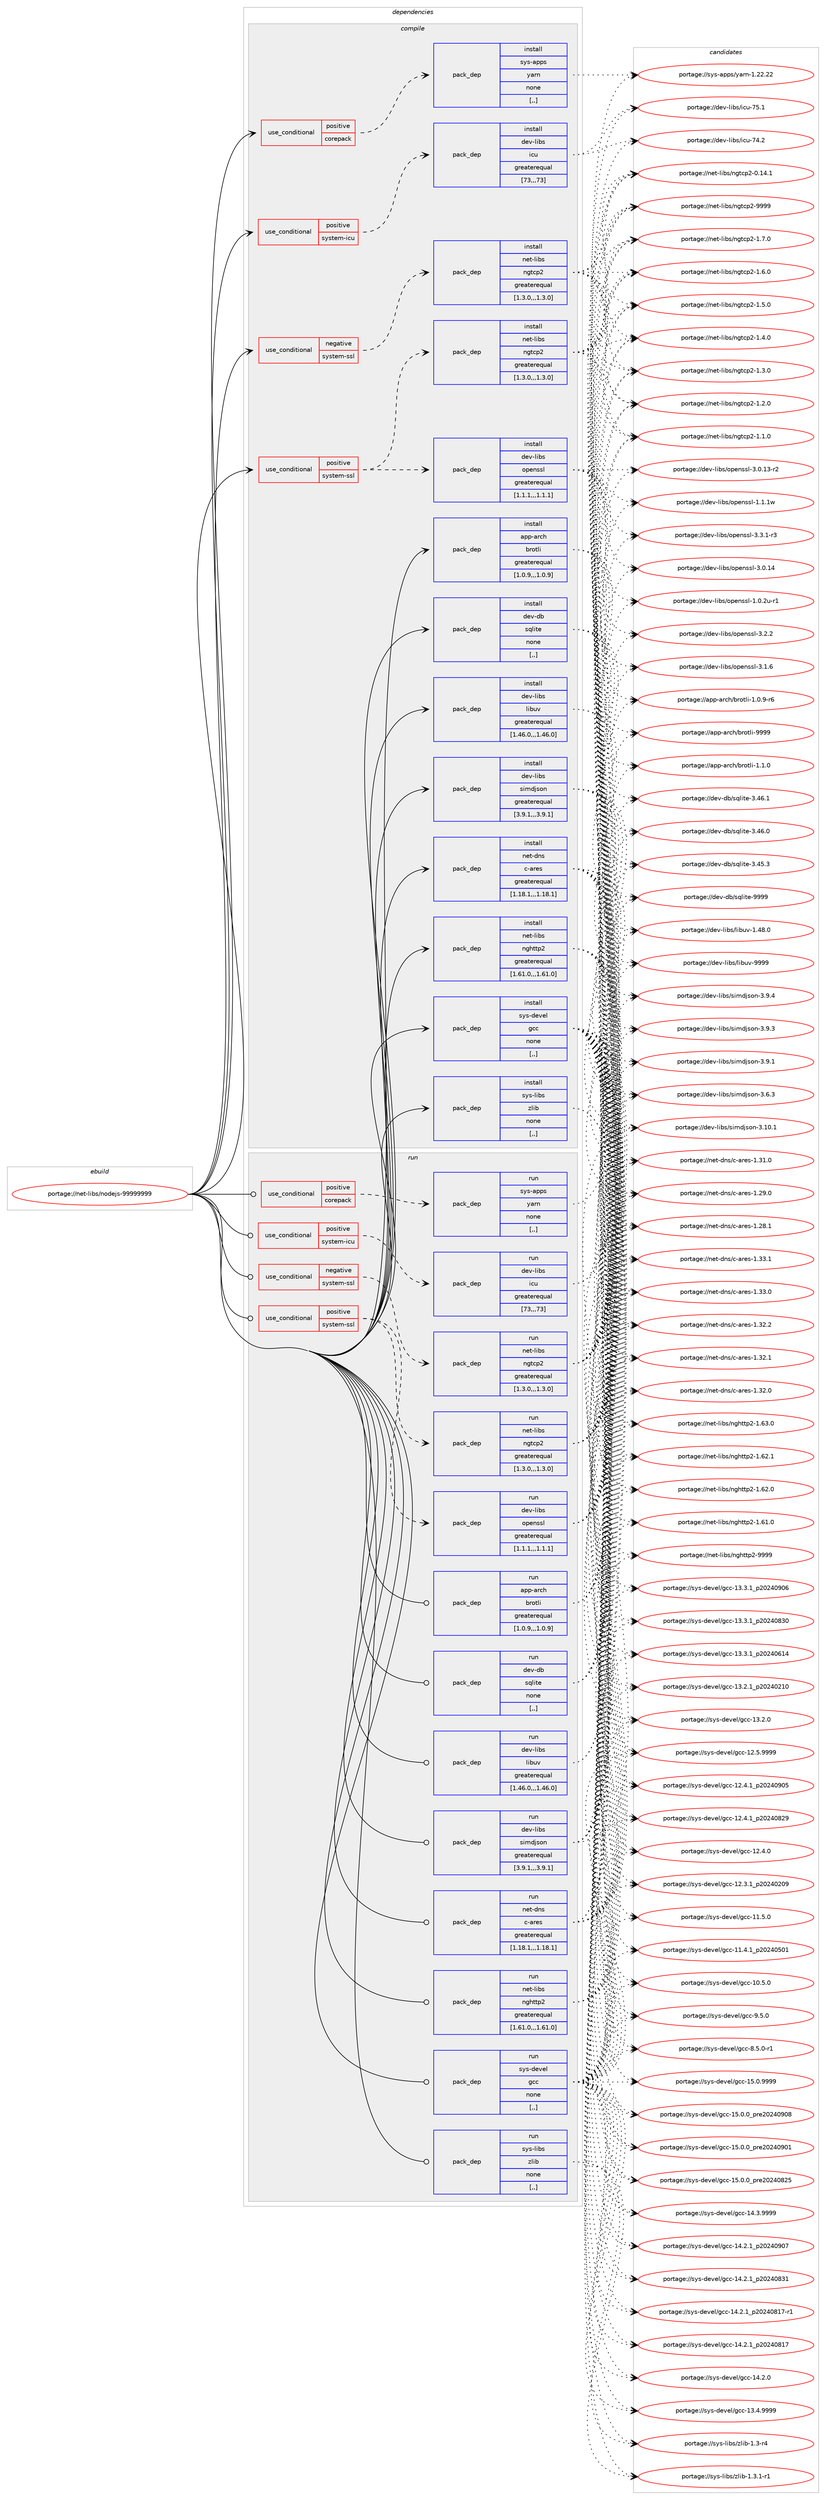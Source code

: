 digraph prolog {

# *************
# Graph options
# *************

newrank=true;
concentrate=true;
compound=true;
graph [rankdir=LR,fontname=Helvetica,fontsize=10,ranksep=1.5];#, ranksep=2.5, nodesep=0.2];
edge  [arrowhead=vee];
node  [fontname=Helvetica,fontsize=10];

# **********
# The ebuild
# **********

subgraph cluster_leftcol {
color=gray;
label=<<i>ebuild</i>>;
id [label="portage://net-libs/nodejs-99999999", color=red, width=4, href="../net-libs/nodejs-99999999.svg"];
}

# ****************
# The dependencies
# ****************

subgraph cluster_midcol {
color=gray;
label=<<i>dependencies</i>>;
subgraph cluster_compile {
fillcolor="#eeeeee";
style=filled;
label=<<i>compile</i>>;
subgraph cond228795 {
dependency873377 [label=<<TABLE BORDER="0" CELLBORDER="1" CELLSPACING="0" CELLPADDING="4"><TR><TD ROWSPAN="3" CELLPADDING="10">use_conditional</TD></TR><TR><TD>negative</TD></TR><TR><TD>system-ssl</TD></TR></TABLE>>, shape=none, color=red];
subgraph pack638152 {
dependency873378 [label=<<TABLE BORDER="0" CELLBORDER="1" CELLSPACING="0" CELLPADDING="4" WIDTH="220"><TR><TD ROWSPAN="6" CELLPADDING="30">pack_dep</TD></TR><TR><TD WIDTH="110">install</TD></TR><TR><TD>net-libs</TD></TR><TR><TD>ngtcp2</TD></TR><TR><TD>greaterequal</TD></TR><TR><TD>[1.3.0,,,1.3.0]</TD></TR></TABLE>>, shape=none, color=blue];
}
dependency873377:e -> dependency873378:w [weight=20,style="dashed",arrowhead="vee"];
}
id:e -> dependency873377:w [weight=20,style="solid",arrowhead="vee"];
subgraph cond228796 {
dependency873379 [label=<<TABLE BORDER="0" CELLBORDER="1" CELLSPACING="0" CELLPADDING="4"><TR><TD ROWSPAN="3" CELLPADDING="10">use_conditional</TD></TR><TR><TD>positive</TD></TR><TR><TD>corepack</TD></TR></TABLE>>, shape=none, color=red];
subgraph pack638153 {
dependency873380 [label=<<TABLE BORDER="0" CELLBORDER="1" CELLSPACING="0" CELLPADDING="4" WIDTH="220"><TR><TD ROWSPAN="6" CELLPADDING="30">pack_dep</TD></TR><TR><TD WIDTH="110">install</TD></TR><TR><TD>sys-apps</TD></TR><TR><TD>yarn</TD></TR><TR><TD>none</TD></TR><TR><TD>[,,]</TD></TR></TABLE>>, shape=none, color=blue];
}
dependency873379:e -> dependency873380:w [weight=20,style="dashed",arrowhead="vee"];
}
id:e -> dependency873379:w [weight=20,style="solid",arrowhead="vee"];
subgraph cond228797 {
dependency873381 [label=<<TABLE BORDER="0" CELLBORDER="1" CELLSPACING="0" CELLPADDING="4"><TR><TD ROWSPAN="3" CELLPADDING="10">use_conditional</TD></TR><TR><TD>positive</TD></TR><TR><TD>system-icu</TD></TR></TABLE>>, shape=none, color=red];
subgraph pack638154 {
dependency873382 [label=<<TABLE BORDER="0" CELLBORDER="1" CELLSPACING="0" CELLPADDING="4" WIDTH="220"><TR><TD ROWSPAN="6" CELLPADDING="30">pack_dep</TD></TR><TR><TD WIDTH="110">install</TD></TR><TR><TD>dev-libs</TD></TR><TR><TD>icu</TD></TR><TR><TD>greaterequal</TD></TR><TR><TD>[73,,,73]</TD></TR></TABLE>>, shape=none, color=blue];
}
dependency873381:e -> dependency873382:w [weight=20,style="dashed",arrowhead="vee"];
}
id:e -> dependency873381:w [weight=20,style="solid",arrowhead="vee"];
subgraph cond228798 {
dependency873383 [label=<<TABLE BORDER="0" CELLBORDER="1" CELLSPACING="0" CELLPADDING="4"><TR><TD ROWSPAN="3" CELLPADDING="10">use_conditional</TD></TR><TR><TD>positive</TD></TR><TR><TD>system-ssl</TD></TR></TABLE>>, shape=none, color=red];
subgraph pack638155 {
dependency873384 [label=<<TABLE BORDER="0" CELLBORDER="1" CELLSPACING="0" CELLPADDING="4" WIDTH="220"><TR><TD ROWSPAN="6" CELLPADDING="30">pack_dep</TD></TR><TR><TD WIDTH="110">install</TD></TR><TR><TD>net-libs</TD></TR><TR><TD>ngtcp2</TD></TR><TR><TD>greaterequal</TD></TR><TR><TD>[1.3.0,,,1.3.0]</TD></TR></TABLE>>, shape=none, color=blue];
}
dependency873383:e -> dependency873384:w [weight=20,style="dashed",arrowhead="vee"];
subgraph pack638156 {
dependency873385 [label=<<TABLE BORDER="0" CELLBORDER="1" CELLSPACING="0" CELLPADDING="4" WIDTH="220"><TR><TD ROWSPAN="6" CELLPADDING="30">pack_dep</TD></TR><TR><TD WIDTH="110">install</TD></TR><TR><TD>dev-libs</TD></TR><TR><TD>openssl</TD></TR><TR><TD>greaterequal</TD></TR><TR><TD>[1.1.1,,,1.1.1]</TD></TR></TABLE>>, shape=none, color=blue];
}
dependency873383:e -> dependency873385:w [weight=20,style="dashed",arrowhead="vee"];
}
id:e -> dependency873383:w [weight=20,style="solid",arrowhead="vee"];
subgraph pack638157 {
dependency873386 [label=<<TABLE BORDER="0" CELLBORDER="1" CELLSPACING="0" CELLPADDING="4" WIDTH="220"><TR><TD ROWSPAN="6" CELLPADDING="30">pack_dep</TD></TR><TR><TD WIDTH="110">install</TD></TR><TR><TD>app-arch</TD></TR><TR><TD>brotli</TD></TR><TR><TD>greaterequal</TD></TR><TR><TD>[1.0.9,,,1.0.9]</TD></TR></TABLE>>, shape=none, color=blue];
}
id:e -> dependency873386:w [weight=20,style="solid",arrowhead="vee"];
subgraph pack638158 {
dependency873387 [label=<<TABLE BORDER="0" CELLBORDER="1" CELLSPACING="0" CELLPADDING="4" WIDTH="220"><TR><TD ROWSPAN="6" CELLPADDING="30">pack_dep</TD></TR><TR><TD WIDTH="110">install</TD></TR><TR><TD>dev-db</TD></TR><TR><TD>sqlite</TD></TR><TR><TD>none</TD></TR><TR><TD>[,,]</TD></TR></TABLE>>, shape=none, color=blue];
}
id:e -> dependency873387:w [weight=20,style="solid",arrowhead="vee"];
subgraph pack638159 {
dependency873388 [label=<<TABLE BORDER="0" CELLBORDER="1" CELLSPACING="0" CELLPADDING="4" WIDTH="220"><TR><TD ROWSPAN="6" CELLPADDING="30">pack_dep</TD></TR><TR><TD WIDTH="110">install</TD></TR><TR><TD>dev-libs</TD></TR><TR><TD>libuv</TD></TR><TR><TD>greaterequal</TD></TR><TR><TD>[1.46.0,,,1.46.0]</TD></TR></TABLE>>, shape=none, color=blue];
}
id:e -> dependency873388:w [weight=20,style="solid",arrowhead="vee"];
subgraph pack638160 {
dependency873389 [label=<<TABLE BORDER="0" CELLBORDER="1" CELLSPACING="0" CELLPADDING="4" WIDTH="220"><TR><TD ROWSPAN="6" CELLPADDING="30">pack_dep</TD></TR><TR><TD WIDTH="110">install</TD></TR><TR><TD>dev-libs</TD></TR><TR><TD>simdjson</TD></TR><TR><TD>greaterequal</TD></TR><TR><TD>[3.9.1,,,3.9.1]</TD></TR></TABLE>>, shape=none, color=blue];
}
id:e -> dependency873389:w [weight=20,style="solid",arrowhead="vee"];
subgraph pack638161 {
dependency873390 [label=<<TABLE BORDER="0" CELLBORDER="1" CELLSPACING="0" CELLPADDING="4" WIDTH="220"><TR><TD ROWSPAN="6" CELLPADDING="30">pack_dep</TD></TR><TR><TD WIDTH="110">install</TD></TR><TR><TD>net-dns</TD></TR><TR><TD>c-ares</TD></TR><TR><TD>greaterequal</TD></TR><TR><TD>[1.18.1,,,1.18.1]</TD></TR></TABLE>>, shape=none, color=blue];
}
id:e -> dependency873390:w [weight=20,style="solid",arrowhead="vee"];
subgraph pack638162 {
dependency873391 [label=<<TABLE BORDER="0" CELLBORDER="1" CELLSPACING="0" CELLPADDING="4" WIDTH="220"><TR><TD ROWSPAN="6" CELLPADDING="30">pack_dep</TD></TR><TR><TD WIDTH="110">install</TD></TR><TR><TD>net-libs</TD></TR><TR><TD>nghttp2</TD></TR><TR><TD>greaterequal</TD></TR><TR><TD>[1.61.0,,,1.61.0]</TD></TR></TABLE>>, shape=none, color=blue];
}
id:e -> dependency873391:w [weight=20,style="solid",arrowhead="vee"];
subgraph pack638163 {
dependency873392 [label=<<TABLE BORDER="0" CELLBORDER="1" CELLSPACING="0" CELLPADDING="4" WIDTH="220"><TR><TD ROWSPAN="6" CELLPADDING="30">pack_dep</TD></TR><TR><TD WIDTH="110">install</TD></TR><TR><TD>sys-devel</TD></TR><TR><TD>gcc</TD></TR><TR><TD>none</TD></TR><TR><TD>[,,]</TD></TR></TABLE>>, shape=none, color=blue];
}
id:e -> dependency873392:w [weight=20,style="solid",arrowhead="vee"];
subgraph pack638164 {
dependency873393 [label=<<TABLE BORDER="0" CELLBORDER="1" CELLSPACING="0" CELLPADDING="4" WIDTH="220"><TR><TD ROWSPAN="6" CELLPADDING="30">pack_dep</TD></TR><TR><TD WIDTH="110">install</TD></TR><TR><TD>sys-libs</TD></TR><TR><TD>zlib</TD></TR><TR><TD>none</TD></TR><TR><TD>[,,]</TD></TR></TABLE>>, shape=none, color=blue];
}
id:e -> dependency873393:w [weight=20,style="solid",arrowhead="vee"];
}
subgraph cluster_compileandrun {
fillcolor="#eeeeee";
style=filled;
label=<<i>compile and run</i>>;
}
subgraph cluster_run {
fillcolor="#eeeeee";
style=filled;
label=<<i>run</i>>;
subgraph cond228799 {
dependency873394 [label=<<TABLE BORDER="0" CELLBORDER="1" CELLSPACING="0" CELLPADDING="4"><TR><TD ROWSPAN="3" CELLPADDING="10">use_conditional</TD></TR><TR><TD>negative</TD></TR><TR><TD>system-ssl</TD></TR></TABLE>>, shape=none, color=red];
subgraph pack638165 {
dependency873395 [label=<<TABLE BORDER="0" CELLBORDER="1" CELLSPACING="0" CELLPADDING="4" WIDTH="220"><TR><TD ROWSPAN="6" CELLPADDING="30">pack_dep</TD></TR><TR><TD WIDTH="110">run</TD></TR><TR><TD>net-libs</TD></TR><TR><TD>ngtcp2</TD></TR><TR><TD>greaterequal</TD></TR><TR><TD>[1.3.0,,,1.3.0]</TD></TR></TABLE>>, shape=none, color=blue];
}
dependency873394:e -> dependency873395:w [weight=20,style="dashed",arrowhead="vee"];
}
id:e -> dependency873394:w [weight=20,style="solid",arrowhead="odot"];
subgraph cond228800 {
dependency873396 [label=<<TABLE BORDER="0" CELLBORDER="1" CELLSPACING="0" CELLPADDING="4"><TR><TD ROWSPAN="3" CELLPADDING="10">use_conditional</TD></TR><TR><TD>positive</TD></TR><TR><TD>corepack</TD></TR></TABLE>>, shape=none, color=red];
subgraph pack638166 {
dependency873397 [label=<<TABLE BORDER="0" CELLBORDER="1" CELLSPACING="0" CELLPADDING="4" WIDTH="220"><TR><TD ROWSPAN="6" CELLPADDING="30">pack_dep</TD></TR><TR><TD WIDTH="110">run</TD></TR><TR><TD>sys-apps</TD></TR><TR><TD>yarn</TD></TR><TR><TD>none</TD></TR><TR><TD>[,,]</TD></TR></TABLE>>, shape=none, color=blue];
}
dependency873396:e -> dependency873397:w [weight=20,style="dashed",arrowhead="vee"];
}
id:e -> dependency873396:w [weight=20,style="solid",arrowhead="odot"];
subgraph cond228801 {
dependency873398 [label=<<TABLE BORDER="0" CELLBORDER="1" CELLSPACING="0" CELLPADDING="4"><TR><TD ROWSPAN="3" CELLPADDING="10">use_conditional</TD></TR><TR><TD>positive</TD></TR><TR><TD>system-icu</TD></TR></TABLE>>, shape=none, color=red];
subgraph pack638167 {
dependency873399 [label=<<TABLE BORDER="0" CELLBORDER="1" CELLSPACING="0" CELLPADDING="4" WIDTH="220"><TR><TD ROWSPAN="6" CELLPADDING="30">pack_dep</TD></TR><TR><TD WIDTH="110">run</TD></TR><TR><TD>dev-libs</TD></TR><TR><TD>icu</TD></TR><TR><TD>greaterequal</TD></TR><TR><TD>[73,,,73]</TD></TR></TABLE>>, shape=none, color=blue];
}
dependency873398:e -> dependency873399:w [weight=20,style="dashed",arrowhead="vee"];
}
id:e -> dependency873398:w [weight=20,style="solid",arrowhead="odot"];
subgraph cond228802 {
dependency873400 [label=<<TABLE BORDER="0" CELLBORDER="1" CELLSPACING="0" CELLPADDING="4"><TR><TD ROWSPAN="3" CELLPADDING="10">use_conditional</TD></TR><TR><TD>positive</TD></TR><TR><TD>system-ssl</TD></TR></TABLE>>, shape=none, color=red];
subgraph pack638168 {
dependency873401 [label=<<TABLE BORDER="0" CELLBORDER="1" CELLSPACING="0" CELLPADDING="4" WIDTH="220"><TR><TD ROWSPAN="6" CELLPADDING="30">pack_dep</TD></TR><TR><TD WIDTH="110">run</TD></TR><TR><TD>net-libs</TD></TR><TR><TD>ngtcp2</TD></TR><TR><TD>greaterequal</TD></TR><TR><TD>[1.3.0,,,1.3.0]</TD></TR></TABLE>>, shape=none, color=blue];
}
dependency873400:e -> dependency873401:w [weight=20,style="dashed",arrowhead="vee"];
subgraph pack638169 {
dependency873402 [label=<<TABLE BORDER="0" CELLBORDER="1" CELLSPACING="0" CELLPADDING="4" WIDTH="220"><TR><TD ROWSPAN="6" CELLPADDING="30">pack_dep</TD></TR><TR><TD WIDTH="110">run</TD></TR><TR><TD>dev-libs</TD></TR><TR><TD>openssl</TD></TR><TR><TD>greaterequal</TD></TR><TR><TD>[1.1.1,,,1.1.1]</TD></TR></TABLE>>, shape=none, color=blue];
}
dependency873400:e -> dependency873402:w [weight=20,style="dashed",arrowhead="vee"];
}
id:e -> dependency873400:w [weight=20,style="solid",arrowhead="odot"];
subgraph pack638170 {
dependency873403 [label=<<TABLE BORDER="0" CELLBORDER="1" CELLSPACING="0" CELLPADDING="4" WIDTH="220"><TR><TD ROWSPAN="6" CELLPADDING="30">pack_dep</TD></TR><TR><TD WIDTH="110">run</TD></TR><TR><TD>app-arch</TD></TR><TR><TD>brotli</TD></TR><TR><TD>greaterequal</TD></TR><TR><TD>[1.0.9,,,1.0.9]</TD></TR></TABLE>>, shape=none, color=blue];
}
id:e -> dependency873403:w [weight=20,style="solid",arrowhead="odot"];
subgraph pack638171 {
dependency873404 [label=<<TABLE BORDER="0" CELLBORDER="1" CELLSPACING="0" CELLPADDING="4" WIDTH="220"><TR><TD ROWSPAN="6" CELLPADDING="30">pack_dep</TD></TR><TR><TD WIDTH="110">run</TD></TR><TR><TD>dev-db</TD></TR><TR><TD>sqlite</TD></TR><TR><TD>none</TD></TR><TR><TD>[,,]</TD></TR></TABLE>>, shape=none, color=blue];
}
id:e -> dependency873404:w [weight=20,style="solid",arrowhead="odot"];
subgraph pack638172 {
dependency873405 [label=<<TABLE BORDER="0" CELLBORDER="1" CELLSPACING="0" CELLPADDING="4" WIDTH="220"><TR><TD ROWSPAN="6" CELLPADDING="30">pack_dep</TD></TR><TR><TD WIDTH="110">run</TD></TR><TR><TD>dev-libs</TD></TR><TR><TD>libuv</TD></TR><TR><TD>greaterequal</TD></TR><TR><TD>[1.46.0,,,1.46.0]</TD></TR></TABLE>>, shape=none, color=blue];
}
id:e -> dependency873405:w [weight=20,style="solid",arrowhead="odot"];
subgraph pack638173 {
dependency873406 [label=<<TABLE BORDER="0" CELLBORDER="1" CELLSPACING="0" CELLPADDING="4" WIDTH="220"><TR><TD ROWSPAN="6" CELLPADDING="30">pack_dep</TD></TR><TR><TD WIDTH="110">run</TD></TR><TR><TD>dev-libs</TD></TR><TR><TD>simdjson</TD></TR><TR><TD>greaterequal</TD></TR><TR><TD>[3.9.1,,,3.9.1]</TD></TR></TABLE>>, shape=none, color=blue];
}
id:e -> dependency873406:w [weight=20,style="solid",arrowhead="odot"];
subgraph pack638174 {
dependency873407 [label=<<TABLE BORDER="0" CELLBORDER="1" CELLSPACING="0" CELLPADDING="4" WIDTH="220"><TR><TD ROWSPAN="6" CELLPADDING="30">pack_dep</TD></TR><TR><TD WIDTH="110">run</TD></TR><TR><TD>net-dns</TD></TR><TR><TD>c-ares</TD></TR><TR><TD>greaterequal</TD></TR><TR><TD>[1.18.1,,,1.18.1]</TD></TR></TABLE>>, shape=none, color=blue];
}
id:e -> dependency873407:w [weight=20,style="solid",arrowhead="odot"];
subgraph pack638175 {
dependency873408 [label=<<TABLE BORDER="0" CELLBORDER="1" CELLSPACING="0" CELLPADDING="4" WIDTH="220"><TR><TD ROWSPAN="6" CELLPADDING="30">pack_dep</TD></TR><TR><TD WIDTH="110">run</TD></TR><TR><TD>net-libs</TD></TR><TR><TD>nghttp2</TD></TR><TR><TD>greaterequal</TD></TR><TR><TD>[1.61.0,,,1.61.0]</TD></TR></TABLE>>, shape=none, color=blue];
}
id:e -> dependency873408:w [weight=20,style="solid",arrowhead="odot"];
subgraph pack638176 {
dependency873409 [label=<<TABLE BORDER="0" CELLBORDER="1" CELLSPACING="0" CELLPADDING="4" WIDTH="220"><TR><TD ROWSPAN="6" CELLPADDING="30">pack_dep</TD></TR><TR><TD WIDTH="110">run</TD></TR><TR><TD>sys-devel</TD></TR><TR><TD>gcc</TD></TR><TR><TD>none</TD></TR><TR><TD>[,,]</TD></TR></TABLE>>, shape=none, color=blue];
}
id:e -> dependency873409:w [weight=20,style="solid",arrowhead="odot"];
subgraph pack638177 {
dependency873410 [label=<<TABLE BORDER="0" CELLBORDER="1" CELLSPACING="0" CELLPADDING="4" WIDTH="220"><TR><TD ROWSPAN="6" CELLPADDING="30">pack_dep</TD></TR><TR><TD WIDTH="110">run</TD></TR><TR><TD>sys-libs</TD></TR><TR><TD>zlib</TD></TR><TR><TD>none</TD></TR><TR><TD>[,,]</TD></TR></TABLE>>, shape=none, color=blue];
}
id:e -> dependency873410:w [weight=20,style="solid",arrowhead="odot"];
}
}

# **************
# The candidates
# **************

subgraph cluster_choices {
rank=same;
color=gray;
label=<<i>candidates</i>>;

subgraph choice638152 {
color=black;
nodesep=1;
choice11010111645108105981154711010311699112504557575757 [label="portage://net-libs/ngtcp2-9999", color=red, width=4,href="../net-libs/ngtcp2-9999.svg"];
choice1101011164510810598115471101031169911250454946554648 [label="portage://net-libs/ngtcp2-1.7.0", color=red, width=4,href="../net-libs/ngtcp2-1.7.0.svg"];
choice1101011164510810598115471101031169911250454946544648 [label="portage://net-libs/ngtcp2-1.6.0", color=red, width=4,href="../net-libs/ngtcp2-1.6.0.svg"];
choice1101011164510810598115471101031169911250454946534648 [label="portage://net-libs/ngtcp2-1.5.0", color=red, width=4,href="../net-libs/ngtcp2-1.5.0.svg"];
choice1101011164510810598115471101031169911250454946524648 [label="portage://net-libs/ngtcp2-1.4.0", color=red, width=4,href="../net-libs/ngtcp2-1.4.0.svg"];
choice1101011164510810598115471101031169911250454946514648 [label="portage://net-libs/ngtcp2-1.3.0", color=red, width=4,href="../net-libs/ngtcp2-1.3.0.svg"];
choice1101011164510810598115471101031169911250454946504648 [label="portage://net-libs/ngtcp2-1.2.0", color=red, width=4,href="../net-libs/ngtcp2-1.2.0.svg"];
choice1101011164510810598115471101031169911250454946494648 [label="portage://net-libs/ngtcp2-1.1.0", color=red, width=4,href="../net-libs/ngtcp2-1.1.0.svg"];
choice110101116451081059811547110103116991125045484649524649 [label="portage://net-libs/ngtcp2-0.14.1", color=red, width=4,href="../net-libs/ngtcp2-0.14.1.svg"];
dependency873378:e -> choice11010111645108105981154711010311699112504557575757:w [style=dotted,weight="100"];
dependency873378:e -> choice1101011164510810598115471101031169911250454946554648:w [style=dotted,weight="100"];
dependency873378:e -> choice1101011164510810598115471101031169911250454946544648:w [style=dotted,weight="100"];
dependency873378:e -> choice1101011164510810598115471101031169911250454946534648:w [style=dotted,weight="100"];
dependency873378:e -> choice1101011164510810598115471101031169911250454946524648:w [style=dotted,weight="100"];
dependency873378:e -> choice1101011164510810598115471101031169911250454946514648:w [style=dotted,weight="100"];
dependency873378:e -> choice1101011164510810598115471101031169911250454946504648:w [style=dotted,weight="100"];
dependency873378:e -> choice1101011164510810598115471101031169911250454946494648:w [style=dotted,weight="100"];
dependency873378:e -> choice110101116451081059811547110103116991125045484649524649:w [style=dotted,weight="100"];
}
subgraph choice638153 {
color=black;
nodesep=1;
choice115121115459711211211547121971141104549465050465050 [label="portage://sys-apps/yarn-1.22.22", color=red, width=4,href="../sys-apps/yarn-1.22.22.svg"];
dependency873380:e -> choice115121115459711211211547121971141104549465050465050:w [style=dotted,weight="100"];
}
subgraph choice638154 {
color=black;
nodesep=1;
choice100101118451081059811547105991174555534649 [label="portage://dev-libs/icu-75.1", color=red, width=4,href="../dev-libs/icu-75.1.svg"];
choice100101118451081059811547105991174555524650 [label="portage://dev-libs/icu-74.2", color=red, width=4,href="../dev-libs/icu-74.2.svg"];
dependency873382:e -> choice100101118451081059811547105991174555534649:w [style=dotted,weight="100"];
dependency873382:e -> choice100101118451081059811547105991174555524650:w [style=dotted,weight="100"];
}
subgraph choice638155 {
color=black;
nodesep=1;
choice11010111645108105981154711010311699112504557575757 [label="portage://net-libs/ngtcp2-9999", color=red, width=4,href="../net-libs/ngtcp2-9999.svg"];
choice1101011164510810598115471101031169911250454946554648 [label="portage://net-libs/ngtcp2-1.7.0", color=red, width=4,href="../net-libs/ngtcp2-1.7.0.svg"];
choice1101011164510810598115471101031169911250454946544648 [label="portage://net-libs/ngtcp2-1.6.0", color=red, width=4,href="../net-libs/ngtcp2-1.6.0.svg"];
choice1101011164510810598115471101031169911250454946534648 [label="portage://net-libs/ngtcp2-1.5.0", color=red, width=4,href="../net-libs/ngtcp2-1.5.0.svg"];
choice1101011164510810598115471101031169911250454946524648 [label="portage://net-libs/ngtcp2-1.4.0", color=red, width=4,href="../net-libs/ngtcp2-1.4.0.svg"];
choice1101011164510810598115471101031169911250454946514648 [label="portage://net-libs/ngtcp2-1.3.0", color=red, width=4,href="../net-libs/ngtcp2-1.3.0.svg"];
choice1101011164510810598115471101031169911250454946504648 [label="portage://net-libs/ngtcp2-1.2.0", color=red, width=4,href="../net-libs/ngtcp2-1.2.0.svg"];
choice1101011164510810598115471101031169911250454946494648 [label="portage://net-libs/ngtcp2-1.1.0", color=red, width=4,href="../net-libs/ngtcp2-1.1.0.svg"];
choice110101116451081059811547110103116991125045484649524649 [label="portage://net-libs/ngtcp2-0.14.1", color=red, width=4,href="../net-libs/ngtcp2-0.14.1.svg"];
dependency873384:e -> choice11010111645108105981154711010311699112504557575757:w [style=dotted,weight="100"];
dependency873384:e -> choice1101011164510810598115471101031169911250454946554648:w [style=dotted,weight="100"];
dependency873384:e -> choice1101011164510810598115471101031169911250454946544648:w [style=dotted,weight="100"];
dependency873384:e -> choice1101011164510810598115471101031169911250454946534648:w [style=dotted,weight="100"];
dependency873384:e -> choice1101011164510810598115471101031169911250454946524648:w [style=dotted,weight="100"];
dependency873384:e -> choice1101011164510810598115471101031169911250454946514648:w [style=dotted,weight="100"];
dependency873384:e -> choice1101011164510810598115471101031169911250454946504648:w [style=dotted,weight="100"];
dependency873384:e -> choice1101011164510810598115471101031169911250454946494648:w [style=dotted,weight="100"];
dependency873384:e -> choice110101116451081059811547110103116991125045484649524649:w [style=dotted,weight="100"];
}
subgraph choice638156 {
color=black;
nodesep=1;
choice1001011184510810598115471111121011101151151084551465146494511451 [label="portage://dev-libs/openssl-3.3.1-r3", color=red, width=4,href="../dev-libs/openssl-3.3.1-r3.svg"];
choice100101118451081059811547111112101110115115108455146504650 [label="portage://dev-libs/openssl-3.2.2", color=red, width=4,href="../dev-libs/openssl-3.2.2.svg"];
choice100101118451081059811547111112101110115115108455146494654 [label="portage://dev-libs/openssl-3.1.6", color=red, width=4,href="../dev-libs/openssl-3.1.6.svg"];
choice10010111845108105981154711111210111011511510845514648464952 [label="portage://dev-libs/openssl-3.0.14", color=red, width=4,href="../dev-libs/openssl-3.0.14.svg"];
choice100101118451081059811547111112101110115115108455146484649514511450 [label="portage://dev-libs/openssl-3.0.13-r2", color=red, width=4,href="../dev-libs/openssl-3.0.13-r2.svg"];
choice100101118451081059811547111112101110115115108454946494649119 [label="portage://dev-libs/openssl-1.1.1w", color=red, width=4,href="../dev-libs/openssl-1.1.1w.svg"];
choice1001011184510810598115471111121011101151151084549464846501174511449 [label="portage://dev-libs/openssl-1.0.2u-r1", color=red, width=4,href="../dev-libs/openssl-1.0.2u-r1.svg"];
dependency873385:e -> choice1001011184510810598115471111121011101151151084551465146494511451:w [style=dotted,weight="100"];
dependency873385:e -> choice100101118451081059811547111112101110115115108455146504650:w [style=dotted,weight="100"];
dependency873385:e -> choice100101118451081059811547111112101110115115108455146494654:w [style=dotted,weight="100"];
dependency873385:e -> choice10010111845108105981154711111210111011511510845514648464952:w [style=dotted,weight="100"];
dependency873385:e -> choice100101118451081059811547111112101110115115108455146484649514511450:w [style=dotted,weight="100"];
dependency873385:e -> choice100101118451081059811547111112101110115115108454946494649119:w [style=dotted,weight="100"];
dependency873385:e -> choice1001011184510810598115471111121011101151151084549464846501174511449:w [style=dotted,weight="100"];
}
subgraph choice638157 {
color=black;
nodesep=1;
choice9711211245971149910447981141111161081054557575757 [label="portage://app-arch/brotli-9999", color=red, width=4,href="../app-arch/brotli-9999.svg"];
choice971121124597114991044798114111116108105454946494648 [label="portage://app-arch/brotli-1.1.0", color=red, width=4,href="../app-arch/brotli-1.1.0.svg"];
choice9711211245971149910447981141111161081054549464846574511454 [label="portage://app-arch/brotli-1.0.9-r6", color=red, width=4,href="../app-arch/brotli-1.0.9-r6.svg"];
dependency873386:e -> choice9711211245971149910447981141111161081054557575757:w [style=dotted,weight="100"];
dependency873386:e -> choice971121124597114991044798114111116108105454946494648:w [style=dotted,weight="100"];
dependency873386:e -> choice9711211245971149910447981141111161081054549464846574511454:w [style=dotted,weight="100"];
}
subgraph choice638158 {
color=black;
nodesep=1;
choice1001011184510098471151131081051161014557575757 [label="portage://dev-db/sqlite-9999", color=red, width=4,href="../dev-db/sqlite-9999.svg"];
choice10010111845100984711511310810511610145514652544649 [label="portage://dev-db/sqlite-3.46.1", color=red, width=4,href="../dev-db/sqlite-3.46.1.svg"];
choice10010111845100984711511310810511610145514652544648 [label="portage://dev-db/sqlite-3.46.0", color=red, width=4,href="../dev-db/sqlite-3.46.0.svg"];
choice10010111845100984711511310810511610145514652534651 [label="portage://dev-db/sqlite-3.45.3", color=red, width=4,href="../dev-db/sqlite-3.45.3.svg"];
dependency873387:e -> choice1001011184510098471151131081051161014557575757:w [style=dotted,weight="100"];
dependency873387:e -> choice10010111845100984711511310810511610145514652544649:w [style=dotted,weight="100"];
dependency873387:e -> choice10010111845100984711511310810511610145514652544648:w [style=dotted,weight="100"];
dependency873387:e -> choice10010111845100984711511310810511610145514652534651:w [style=dotted,weight="100"];
}
subgraph choice638159 {
color=black;
nodesep=1;
choice100101118451081059811547108105981171184557575757 [label="portage://dev-libs/libuv-9999", color=red, width=4,href="../dev-libs/libuv-9999.svg"];
choice1001011184510810598115471081059811711845494652564648 [label="portage://dev-libs/libuv-1.48.0", color=red, width=4,href="../dev-libs/libuv-1.48.0.svg"];
dependency873388:e -> choice100101118451081059811547108105981171184557575757:w [style=dotted,weight="100"];
dependency873388:e -> choice1001011184510810598115471081059811711845494652564648:w [style=dotted,weight="100"];
}
subgraph choice638160 {
color=black;
nodesep=1;
choice10010111845108105981154711510510910010611511111045514649484649 [label="portage://dev-libs/simdjson-3.10.1", color=red, width=4,href="../dev-libs/simdjson-3.10.1.svg"];
choice100101118451081059811547115105109100106115111110455146574652 [label="portage://dev-libs/simdjson-3.9.4", color=red, width=4,href="../dev-libs/simdjson-3.9.4.svg"];
choice100101118451081059811547115105109100106115111110455146574651 [label="portage://dev-libs/simdjson-3.9.3", color=red, width=4,href="../dev-libs/simdjson-3.9.3.svg"];
choice100101118451081059811547115105109100106115111110455146574649 [label="portage://dev-libs/simdjson-3.9.1", color=red, width=4,href="../dev-libs/simdjson-3.9.1.svg"];
choice100101118451081059811547115105109100106115111110455146544651 [label="portage://dev-libs/simdjson-3.6.3", color=red, width=4,href="../dev-libs/simdjson-3.6.3.svg"];
dependency873389:e -> choice10010111845108105981154711510510910010611511111045514649484649:w [style=dotted,weight="100"];
dependency873389:e -> choice100101118451081059811547115105109100106115111110455146574652:w [style=dotted,weight="100"];
dependency873389:e -> choice100101118451081059811547115105109100106115111110455146574651:w [style=dotted,weight="100"];
dependency873389:e -> choice100101118451081059811547115105109100106115111110455146574649:w [style=dotted,weight="100"];
dependency873389:e -> choice100101118451081059811547115105109100106115111110455146544651:w [style=dotted,weight="100"];
}
subgraph choice638161 {
color=black;
nodesep=1;
choice110101116451001101154799459711410111545494651514649 [label="portage://net-dns/c-ares-1.33.1", color=red, width=4,href="../net-dns/c-ares-1.33.1.svg"];
choice110101116451001101154799459711410111545494651514648 [label="portage://net-dns/c-ares-1.33.0", color=red, width=4,href="../net-dns/c-ares-1.33.0.svg"];
choice110101116451001101154799459711410111545494651504650 [label="portage://net-dns/c-ares-1.32.2", color=red, width=4,href="../net-dns/c-ares-1.32.2.svg"];
choice110101116451001101154799459711410111545494651504649 [label="portage://net-dns/c-ares-1.32.1", color=red, width=4,href="../net-dns/c-ares-1.32.1.svg"];
choice110101116451001101154799459711410111545494651504648 [label="portage://net-dns/c-ares-1.32.0", color=red, width=4,href="../net-dns/c-ares-1.32.0.svg"];
choice110101116451001101154799459711410111545494651494648 [label="portage://net-dns/c-ares-1.31.0", color=red, width=4,href="../net-dns/c-ares-1.31.0.svg"];
choice110101116451001101154799459711410111545494650574648 [label="portage://net-dns/c-ares-1.29.0", color=red, width=4,href="../net-dns/c-ares-1.29.0.svg"];
choice110101116451001101154799459711410111545494650564649 [label="portage://net-dns/c-ares-1.28.1", color=red, width=4,href="../net-dns/c-ares-1.28.1.svg"];
dependency873390:e -> choice110101116451001101154799459711410111545494651514649:w [style=dotted,weight="100"];
dependency873390:e -> choice110101116451001101154799459711410111545494651514648:w [style=dotted,weight="100"];
dependency873390:e -> choice110101116451001101154799459711410111545494651504650:w [style=dotted,weight="100"];
dependency873390:e -> choice110101116451001101154799459711410111545494651504649:w [style=dotted,weight="100"];
dependency873390:e -> choice110101116451001101154799459711410111545494651504648:w [style=dotted,weight="100"];
dependency873390:e -> choice110101116451001101154799459711410111545494651494648:w [style=dotted,weight="100"];
dependency873390:e -> choice110101116451001101154799459711410111545494650574648:w [style=dotted,weight="100"];
dependency873390:e -> choice110101116451001101154799459711410111545494650564649:w [style=dotted,weight="100"];
}
subgraph choice638162 {
color=black;
nodesep=1;
choice110101116451081059811547110103104116116112504557575757 [label="portage://net-libs/nghttp2-9999", color=red, width=4,href="../net-libs/nghttp2-9999.svg"];
choice1101011164510810598115471101031041161161125045494654514648 [label="portage://net-libs/nghttp2-1.63.0", color=red, width=4,href="../net-libs/nghttp2-1.63.0.svg"];
choice1101011164510810598115471101031041161161125045494654504649 [label="portage://net-libs/nghttp2-1.62.1", color=red, width=4,href="../net-libs/nghttp2-1.62.1.svg"];
choice1101011164510810598115471101031041161161125045494654504648 [label="portage://net-libs/nghttp2-1.62.0", color=red, width=4,href="../net-libs/nghttp2-1.62.0.svg"];
choice1101011164510810598115471101031041161161125045494654494648 [label="portage://net-libs/nghttp2-1.61.0", color=red, width=4,href="../net-libs/nghttp2-1.61.0.svg"];
dependency873391:e -> choice110101116451081059811547110103104116116112504557575757:w [style=dotted,weight="100"];
dependency873391:e -> choice1101011164510810598115471101031041161161125045494654514648:w [style=dotted,weight="100"];
dependency873391:e -> choice1101011164510810598115471101031041161161125045494654504649:w [style=dotted,weight="100"];
dependency873391:e -> choice1101011164510810598115471101031041161161125045494654504648:w [style=dotted,weight="100"];
dependency873391:e -> choice1101011164510810598115471101031041161161125045494654494648:w [style=dotted,weight="100"];
}
subgraph choice638163 {
color=black;
nodesep=1;
choice1151211154510010111810110847103999945495346484657575757 [label="portage://sys-devel/gcc-15.0.9999", color=red, width=4,href="../sys-devel/gcc-15.0.9999.svg"];
choice1151211154510010111810110847103999945495346484648951121141015048505248574856 [label="portage://sys-devel/gcc-15.0.0_pre20240908", color=red, width=4,href="../sys-devel/gcc-15.0.0_pre20240908.svg"];
choice1151211154510010111810110847103999945495346484648951121141015048505248574849 [label="portage://sys-devel/gcc-15.0.0_pre20240901", color=red, width=4,href="../sys-devel/gcc-15.0.0_pre20240901.svg"];
choice1151211154510010111810110847103999945495346484648951121141015048505248565053 [label="portage://sys-devel/gcc-15.0.0_pre20240825", color=red, width=4,href="../sys-devel/gcc-15.0.0_pre20240825.svg"];
choice1151211154510010111810110847103999945495246514657575757 [label="portage://sys-devel/gcc-14.3.9999", color=red, width=4,href="../sys-devel/gcc-14.3.9999.svg"];
choice1151211154510010111810110847103999945495246504649951125048505248574855 [label="portage://sys-devel/gcc-14.2.1_p20240907", color=red, width=4,href="../sys-devel/gcc-14.2.1_p20240907.svg"];
choice1151211154510010111810110847103999945495246504649951125048505248565149 [label="portage://sys-devel/gcc-14.2.1_p20240831", color=red, width=4,href="../sys-devel/gcc-14.2.1_p20240831.svg"];
choice11512111545100101118101108471039999454952465046499511250485052485649554511449 [label="portage://sys-devel/gcc-14.2.1_p20240817-r1", color=red, width=4,href="../sys-devel/gcc-14.2.1_p20240817-r1.svg"];
choice1151211154510010111810110847103999945495246504649951125048505248564955 [label="portage://sys-devel/gcc-14.2.1_p20240817", color=red, width=4,href="../sys-devel/gcc-14.2.1_p20240817.svg"];
choice1151211154510010111810110847103999945495246504648 [label="portage://sys-devel/gcc-14.2.0", color=red, width=4,href="../sys-devel/gcc-14.2.0.svg"];
choice1151211154510010111810110847103999945495146524657575757 [label="portage://sys-devel/gcc-13.4.9999", color=red, width=4,href="../sys-devel/gcc-13.4.9999.svg"];
choice1151211154510010111810110847103999945495146514649951125048505248574854 [label="portage://sys-devel/gcc-13.3.1_p20240906", color=red, width=4,href="../sys-devel/gcc-13.3.1_p20240906.svg"];
choice1151211154510010111810110847103999945495146514649951125048505248565148 [label="portage://sys-devel/gcc-13.3.1_p20240830", color=red, width=4,href="../sys-devel/gcc-13.3.1_p20240830.svg"];
choice1151211154510010111810110847103999945495146514649951125048505248544952 [label="portage://sys-devel/gcc-13.3.1_p20240614", color=red, width=4,href="../sys-devel/gcc-13.3.1_p20240614.svg"];
choice1151211154510010111810110847103999945495146504649951125048505248504948 [label="portage://sys-devel/gcc-13.2.1_p20240210", color=red, width=4,href="../sys-devel/gcc-13.2.1_p20240210.svg"];
choice1151211154510010111810110847103999945495146504648 [label="portage://sys-devel/gcc-13.2.0", color=red, width=4,href="../sys-devel/gcc-13.2.0.svg"];
choice1151211154510010111810110847103999945495046534657575757 [label="portage://sys-devel/gcc-12.5.9999", color=red, width=4,href="../sys-devel/gcc-12.5.9999.svg"];
choice1151211154510010111810110847103999945495046524649951125048505248574853 [label="portage://sys-devel/gcc-12.4.1_p20240905", color=red, width=4,href="../sys-devel/gcc-12.4.1_p20240905.svg"];
choice1151211154510010111810110847103999945495046524649951125048505248565057 [label="portage://sys-devel/gcc-12.4.1_p20240829", color=red, width=4,href="../sys-devel/gcc-12.4.1_p20240829.svg"];
choice1151211154510010111810110847103999945495046524648 [label="portage://sys-devel/gcc-12.4.0", color=red, width=4,href="../sys-devel/gcc-12.4.0.svg"];
choice1151211154510010111810110847103999945495046514649951125048505248504857 [label="portage://sys-devel/gcc-12.3.1_p20240209", color=red, width=4,href="../sys-devel/gcc-12.3.1_p20240209.svg"];
choice1151211154510010111810110847103999945494946534648 [label="portage://sys-devel/gcc-11.5.0", color=red, width=4,href="../sys-devel/gcc-11.5.0.svg"];
choice1151211154510010111810110847103999945494946524649951125048505248534849 [label="portage://sys-devel/gcc-11.4.1_p20240501", color=red, width=4,href="../sys-devel/gcc-11.4.1_p20240501.svg"];
choice1151211154510010111810110847103999945494846534648 [label="portage://sys-devel/gcc-10.5.0", color=red, width=4,href="../sys-devel/gcc-10.5.0.svg"];
choice11512111545100101118101108471039999455746534648 [label="portage://sys-devel/gcc-9.5.0", color=red, width=4,href="../sys-devel/gcc-9.5.0.svg"];
choice115121115451001011181011084710399994556465346484511449 [label="portage://sys-devel/gcc-8.5.0-r1", color=red, width=4,href="../sys-devel/gcc-8.5.0-r1.svg"];
dependency873392:e -> choice1151211154510010111810110847103999945495346484657575757:w [style=dotted,weight="100"];
dependency873392:e -> choice1151211154510010111810110847103999945495346484648951121141015048505248574856:w [style=dotted,weight="100"];
dependency873392:e -> choice1151211154510010111810110847103999945495346484648951121141015048505248574849:w [style=dotted,weight="100"];
dependency873392:e -> choice1151211154510010111810110847103999945495346484648951121141015048505248565053:w [style=dotted,weight="100"];
dependency873392:e -> choice1151211154510010111810110847103999945495246514657575757:w [style=dotted,weight="100"];
dependency873392:e -> choice1151211154510010111810110847103999945495246504649951125048505248574855:w [style=dotted,weight="100"];
dependency873392:e -> choice1151211154510010111810110847103999945495246504649951125048505248565149:w [style=dotted,weight="100"];
dependency873392:e -> choice11512111545100101118101108471039999454952465046499511250485052485649554511449:w [style=dotted,weight="100"];
dependency873392:e -> choice1151211154510010111810110847103999945495246504649951125048505248564955:w [style=dotted,weight="100"];
dependency873392:e -> choice1151211154510010111810110847103999945495246504648:w [style=dotted,weight="100"];
dependency873392:e -> choice1151211154510010111810110847103999945495146524657575757:w [style=dotted,weight="100"];
dependency873392:e -> choice1151211154510010111810110847103999945495146514649951125048505248574854:w [style=dotted,weight="100"];
dependency873392:e -> choice1151211154510010111810110847103999945495146514649951125048505248565148:w [style=dotted,weight="100"];
dependency873392:e -> choice1151211154510010111810110847103999945495146514649951125048505248544952:w [style=dotted,weight="100"];
dependency873392:e -> choice1151211154510010111810110847103999945495146504649951125048505248504948:w [style=dotted,weight="100"];
dependency873392:e -> choice1151211154510010111810110847103999945495146504648:w [style=dotted,weight="100"];
dependency873392:e -> choice1151211154510010111810110847103999945495046534657575757:w [style=dotted,weight="100"];
dependency873392:e -> choice1151211154510010111810110847103999945495046524649951125048505248574853:w [style=dotted,weight="100"];
dependency873392:e -> choice1151211154510010111810110847103999945495046524649951125048505248565057:w [style=dotted,weight="100"];
dependency873392:e -> choice1151211154510010111810110847103999945495046524648:w [style=dotted,weight="100"];
dependency873392:e -> choice1151211154510010111810110847103999945495046514649951125048505248504857:w [style=dotted,weight="100"];
dependency873392:e -> choice1151211154510010111810110847103999945494946534648:w [style=dotted,weight="100"];
dependency873392:e -> choice1151211154510010111810110847103999945494946524649951125048505248534849:w [style=dotted,weight="100"];
dependency873392:e -> choice1151211154510010111810110847103999945494846534648:w [style=dotted,weight="100"];
dependency873392:e -> choice11512111545100101118101108471039999455746534648:w [style=dotted,weight="100"];
dependency873392:e -> choice115121115451001011181011084710399994556465346484511449:w [style=dotted,weight="100"];
}
subgraph choice638164 {
color=black;
nodesep=1;
choice115121115451081059811547122108105984549465146494511449 [label="portage://sys-libs/zlib-1.3.1-r1", color=red, width=4,href="../sys-libs/zlib-1.3.1-r1.svg"];
choice11512111545108105981154712210810598454946514511452 [label="portage://sys-libs/zlib-1.3-r4", color=red, width=4,href="../sys-libs/zlib-1.3-r4.svg"];
dependency873393:e -> choice115121115451081059811547122108105984549465146494511449:w [style=dotted,weight="100"];
dependency873393:e -> choice11512111545108105981154712210810598454946514511452:w [style=dotted,weight="100"];
}
subgraph choice638165 {
color=black;
nodesep=1;
choice11010111645108105981154711010311699112504557575757 [label="portage://net-libs/ngtcp2-9999", color=red, width=4,href="../net-libs/ngtcp2-9999.svg"];
choice1101011164510810598115471101031169911250454946554648 [label="portage://net-libs/ngtcp2-1.7.0", color=red, width=4,href="../net-libs/ngtcp2-1.7.0.svg"];
choice1101011164510810598115471101031169911250454946544648 [label="portage://net-libs/ngtcp2-1.6.0", color=red, width=4,href="../net-libs/ngtcp2-1.6.0.svg"];
choice1101011164510810598115471101031169911250454946534648 [label="portage://net-libs/ngtcp2-1.5.0", color=red, width=4,href="../net-libs/ngtcp2-1.5.0.svg"];
choice1101011164510810598115471101031169911250454946524648 [label="portage://net-libs/ngtcp2-1.4.0", color=red, width=4,href="../net-libs/ngtcp2-1.4.0.svg"];
choice1101011164510810598115471101031169911250454946514648 [label="portage://net-libs/ngtcp2-1.3.0", color=red, width=4,href="../net-libs/ngtcp2-1.3.0.svg"];
choice1101011164510810598115471101031169911250454946504648 [label="portage://net-libs/ngtcp2-1.2.0", color=red, width=4,href="../net-libs/ngtcp2-1.2.0.svg"];
choice1101011164510810598115471101031169911250454946494648 [label="portage://net-libs/ngtcp2-1.1.0", color=red, width=4,href="../net-libs/ngtcp2-1.1.0.svg"];
choice110101116451081059811547110103116991125045484649524649 [label="portage://net-libs/ngtcp2-0.14.1", color=red, width=4,href="../net-libs/ngtcp2-0.14.1.svg"];
dependency873395:e -> choice11010111645108105981154711010311699112504557575757:w [style=dotted,weight="100"];
dependency873395:e -> choice1101011164510810598115471101031169911250454946554648:w [style=dotted,weight="100"];
dependency873395:e -> choice1101011164510810598115471101031169911250454946544648:w [style=dotted,weight="100"];
dependency873395:e -> choice1101011164510810598115471101031169911250454946534648:w [style=dotted,weight="100"];
dependency873395:e -> choice1101011164510810598115471101031169911250454946524648:w [style=dotted,weight="100"];
dependency873395:e -> choice1101011164510810598115471101031169911250454946514648:w [style=dotted,weight="100"];
dependency873395:e -> choice1101011164510810598115471101031169911250454946504648:w [style=dotted,weight="100"];
dependency873395:e -> choice1101011164510810598115471101031169911250454946494648:w [style=dotted,weight="100"];
dependency873395:e -> choice110101116451081059811547110103116991125045484649524649:w [style=dotted,weight="100"];
}
subgraph choice638166 {
color=black;
nodesep=1;
choice115121115459711211211547121971141104549465050465050 [label="portage://sys-apps/yarn-1.22.22", color=red, width=4,href="../sys-apps/yarn-1.22.22.svg"];
dependency873397:e -> choice115121115459711211211547121971141104549465050465050:w [style=dotted,weight="100"];
}
subgraph choice638167 {
color=black;
nodesep=1;
choice100101118451081059811547105991174555534649 [label="portage://dev-libs/icu-75.1", color=red, width=4,href="../dev-libs/icu-75.1.svg"];
choice100101118451081059811547105991174555524650 [label="portage://dev-libs/icu-74.2", color=red, width=4,href="../dev-libs/icu-74.2.svg"];
dependency873399:e -> choice100101118451081059811547105991174555534649:w [style=dotted,weight="100"];
dependency873399:e -> choice100101118451081059811547105991174555524650:w [style=dotted,weight="100"];
}
subgraph choice638168 {
color=black;
nodesep=1;
choice11010111645108105981154711010311699112504557575757 [label="portage://net-libs/ngtcp2-9999", color=red, width=4,href="../net-libs/ngtcp2-9999.svg"];
choice1101011164510810598115471101031169911250454946554648 [label="portage://net-libs/ngtcp2-1.7.0", color=red, width=4,href="../net-libs/ngtcp2-1.7.0.svg"];
choice1101011164510810598115471101031169911250454946544648 [label="portage://net-libs/ngtcp2-1.6.0", color=red, width=4,href="../net-libs/ngtcp2-1.6.0.svg"];
choice1101011164510810598115471101031169911250454946534648 [label="portage://net-libs/ngtcp2-1.5.0", color=red, width=4,href="../net-libs/ngtcp2-1.5.0.svg"];
choice1101011164510810598115471101031169911250454946524648 [label="portage://net-libs/ngtcp2-1.4.0", color=red, width=4,href="../net-libs/ngtcp2-1.4.0.svg"];
choice1101011164510810598115471101031169911250454946514648 [label="portage://net-libs/ngtcp2-1.3.0", color=red, width=4,href="../net-libs/ngtcp2-1.3.0.svg"];
choice1101011164510810598115471101031169911250454946504648 [label="portage://net-libs/ngtcp2-1.2.0", color=red, width=4,href="../net-libs/ngtcp2-1.2.0.svg"];
choice1101011164510810598115471101031169911250454946494648 [label="portage://net-libs/ngtcp2-1.1.0", color=red, width=4,href="../net-libs/ngtcp2-1.1.0.svg"];
choice110101116451081059811547110103116991125045484649524649 [label="portage://net-libs/ngtcp2-0.14.1", color=red, width=4,href="../net-libs/ngtcp2-0.14.1.svg"];
dependency873401:e -> choice11010111645108105981154711010311699112504557575757:w [style=dotted,weight="100"];
dependency873401:e -> choice1101011164510810598115471101031169911250454946554648:w [style=dotted,weight="100"];
dependency873401:e -> choice1101011164510810598115471101031169911250454946544648:w [style=dotted,weight="100"];
dependency873401:e -> choice1101011164510810598115471101031169911250454946534648:w [style=dotted,weight="100"];
dependency873401:e -> choice1101011164510810598115471101031169911250454946524648:w [style=dotted,weight="100"];
dependency873401:e -> choice1101011164510810598115471101031169911250454946514648:w [style=dotted,weight="100"];
dependency873401:e -> choice1101011164510810598115471101031169911250454946504648:w [style=dotted,weight="100"];
dependency873401:e -> choice1101011164510810598115471101031169911250454946494648:w [style=dotted,weight="100"];
dependency873401:e -> choice110101116451081059811547110103116991125045484649524649:w [style=dotted,weight="100"];
}
subgraph choice638169 {
color=black;
nodesep=1;
choice1001011184510810598115471111121011101151151084551465146494511451 [label="portage://dev-libs/openssl-3.3.1-r3", color=red, width=4,href="../dev-libs/openssl-3.3.1-r3.svg"];
choice100101118451081059811547111112101110115115108455146504650 [label="portage://dev-libs/openssl-3.2.2", color=red, width=4,href="../dev-libs/openssl-3.2.2.svg"];
choice100101118451081059811547111112101110115115108455146494654 [label="portage://dev-libs/openssl-3.1.6", color=red, width=4,href="../dev-libs/openssl-3.1.6.svg"];
choice10010111845108105981154711111210111011511510845514648464952 [label="portage://dev-libs/openssl-3.0.14", color=red, width=4,href="../dev-libs/openssl-3.0.14.svg"];
choice100101118451081059811547111112101110115115108455146484649514511450 [label="portage://dev-libs/openssl-3.0.13-r2", color=red, width=4,href="../dev-libs/openssl-3.0.13-r2.svg"];
choice100101118451081059811547111112101110115115108454946494649119 [label="portage://dev-libs/openssl-1.1.1w", color=red, width=4,href="../dev-libs/openssl-1.1.1w.svg"];
choice1001011184510810598115471111121011101151151084549464846501174511449 [label="portage://dev-libs/openssl-1.0.2u-r1", color=red, width=4,href="../dev-libs/openssl-1.0.2u-r1.svg"];
dependency873402:e -> choice1001011184510810598115471111121011101151151084551465146494511451:w [style=dotted,weight="100"];
dependency873402:e -> choice100101118451081059811547111112101110115115108455146504650:w [style=dotted,weight="100"];
dependency873402:e -> choice100101118451081059811547111112101110115115108455146494654:w [style=dotted,weight="100"];
dependency873402:e -> choice10010111845108105981154711111210111011511510845514648464952:w [style=dotted,weight="100"];
dependency873402:e -> choice100101118451081059811547111112101110115115108455146484649514511450:w [style=dotted,weight="100"];
dependency873402:e -> choice100101118451081059811547111112101110115115108454946494649119:w [style=dotted,weight="100"];
dependency873402:e -> choice1001011184510810598115471111121011101151151084549464846501174511449:w [style=dotted,weight="100"];
}
subgraph choice638170 {
color=black;
nodesep=1;
choice9711211245971149910447981141111161081054557575757 [label="portage://app-arch/brotli-9999", color=red, width=4,href="../app-arch/brotli-9999.svg"];
choice971121124597114991044798114111116108105454946494648 [label="portage://app-arch/brotli-1.1.0", color=red, width=4,href="../app-arch/brotli-1.1.0.svg"];
choice9711211245971149910447981141111161081054549464846574511454 [label="portage://app-arch/brotli-1.0.9-r6", color=red, width=4,href="../app-arch/brotli-1.0.9-r6.svg"];
dependency873403:e -> choice9711211245971149910447981141111161081054557575757:w [style=dotted,weight="100"];
dependency873403:e -> choice971121124597114991044798114111116108105454946494648:w [style=dotted,weight="100"];
dependency873403:e -> choice9711211245971149910447981141111161081054549464846574511454:w [style=dotted,weight="100"];
}
subgraph choice638171 {
color=black;
nodesep=1;
choice1001011184510098471151131081051161014557575757 [label="portage://dev-db/sqlite-9999", color=red, width=4,href="../dev-db/sqlite-9999.svg"];
choice10010111845100984711511310810511610145514652544649 [label="portage://dev-db/sqlite-3.46.1", color=red, width=4,href="../dev-db/sqlite-3.46.1.svg"];
choice10010111845100984711511310810511610145514652544648 [label="portage://dev-db/sqlite-3.46.0", color=red, width=4,href="../dev-db/sqlite-3.46.0.svg"];
choice10010111845100984711511310810511610145514652534651 [label="portage://dev-db/sqlite-3.45.3", color=red, width=4,href="../dev-db/sqlite-3.45.3.svg"];
dependency873404:e -> choice1001011184510098471151131081051161014557575757:w [style=dotted,weight="100"];
dependency873404:e -> choice10010111845100984711511310810511610145514652544649:w [style=dotted,weight="100"];
dependency873404:e -> choice10010111845100984711511310810511610145514652544648:w [style=dotted,weight="100"];
dependency873404:e -> choice10010111845100984711511310810511610145514652534651:w [style=dotted,weight="100"];
}
subgraph choice638172 {
color=black;
nodesep=1;
choice100101118451081059811547108105981171184557575757 [label="portage://dev-libs/libuv-9999", color=red, width=4,href="../dev-libs/libuv-9999.svg"];
choice1001011184510810598115471081059811711845494652564648 [label="portage://dev-libs/libuv-1.48.0", color=red, width=4,href="../dev-libs/libuv-1.48.0.svg"];
dependency873405:e -> choice100101118451081059811547108105981171184557575757:w [style=dotted,weight="100"];
dependency873405:e -> choice1001011184510810598115471081059811711845494652564648:w [style=dotted,weight="100"];
}
subgraph choice638173 {
color=black;
nodesep=1;
choice10010111845108105981154711510510910010611511111045514649484649 [label="portage://dev-libs/simdjson-3.10.1", color=red, width=4,href="../dev-libs/simdjson-3.10.1.svg"];
choice100101118451081059811547115105109100106115111110455146574652 [label="portage://dev-libs/simdjson-3.9.4", color=red, width=4,href="../dev-libs/simdjson-3.9.4.svg"];
choice100101118451081059811547115105109100106115111110455146574651 [label="portage://dev-libs/simdjson-3.9.3", color=red, width=4,href="../dev-libs/simdjson-3.9.3.svg"];
choice100101118451081059811547115105109100106115111110455146574649 [label="portage://dev-libs/simdjson-3.9.1", color=red, width=4,href="../dev-libs/simdjson-3.9.1.svg"];
choice100101118451081059811547115105109100106115111110455146544651 [label="portage://dev-libs/simdjson-3.6.3", color=red, width=4,href="../dev-libs/simdjson-3.6.3.svg"];
dependency873406:e -> choice10010111845108105981154711510510910010611511111045514649484649:w [style=dotted,weight="100"];
dependency873406:e -> choice100101118451081059811547115105109100106115111110455146574652:w [style=dotted,weight="100"];
dependency873406:e -> choice100101118451081059811547115105109100106115111110455146574651:w [style=dotted,weight="100"];
dependency873406:e -> choice100101118451081059811547115105109100106115111110455146574649:w [style=dotted,weight="100"];
dependency873406:e -> choice100101118451081059811547115105109100106115111110455146544651:w [style=dotted,weight="100"];
}
subgraph choice638174 {
color=black;
nodesep=1;
choice110101116451001101154799459711410111545494651514649 [label="portage://net-dns/c-ares-1.33.1", color=red, width=4,href="../net-dns/c-ares-1.33.1.svg"];
choice110101116451001101154799459711410111545494651514648 [label="portage://net-dns/c-ares-1.33.0", color=red, width=4,href="../net-dns/c-ares-1.33.0.svg"];
choice110101116451001101154799459711410111545494651504650 [label="portage://net-dns/c-ares-1.32.2", color=red, width=4,href="../net-dns/c-ares-1.32.2.svg"];
choice110101116451001101154799459711410111545494651504649 [label="portage://net-dns/c-ares-1.32.1", color=red, width=4,href="../net-dns/c-ares-1.32.1.svg"];
choice110101116451001101154799459711410111545494651504648 [label="portage://net-dns/c-ares-1.32.0", color=red, width=4,href="../net-dns/c-ares-1.32.0.svg"];
choice110101116451001101154799459711410111545494651494648 [label="portage://net-dns/c-ares-1.31.0", color=red, width=4,href="../net-dns/c-ares-1.31.0.svg"];
choice110101116451001101154799459711410111545494650574648 [label="portage://net-dns/c-ares-1.29.0", color=red, width=4,href="../net-dns/c-ares-1.29.0.svg"];
choice110101116451001101154799459711410111545494650564649 [label="portage://net-dns/c-ares-1.28.1", color=red, width=4,href="../net-dns/c-ares-1.28.1.svg"];
dependency873407:e -> choice110101116451001101154799459711410111545494651514649:w [style=dotted,weight="100"];
dependency873407:e -> choice110101116451001101154799459711410111545494651514648:w [style=dotted,weight="100"];
dependency873407:e -> choice110101116451001101154799459711410111545494651504650:w [style=dotted,weight="100"];
dependency873407:e -> choice110101116451001101154799459711410111545494651504649:w [style=dotted,weight="100"];
dependency873407:e -> choice110101116451001101154799459711410111545494651504648:w [style=dotted,weight="100"];
dependency873407:e -> choice110101116451001101154799459711410111545494651494648:w [style=dotted,weight="100"];
dependency873407:e -> choice110101116451001101154799459711410111545494650574648:w [style=dotted,weight="100"];
dependency873407:e -> choice110101116451001101154799459711410111545494650564649:w [style=dotted,weight="100"];
}
subgraph choice638175 {
color=black;
nodesep=1;
choice110101116451081059811547110103104116116112504557575757 [label="portage://net-libs/nghttp2-9999", color=red, width=4,href="../net-libs/nghttp2-9999.svg"];
choice1101011164510810598115471101031041161161125045494654514648 [label="portage://net-libs/nghttp2-1.63.0", color=red, width=4,href="../net-libs/nghttp2-1.63.0.svg"];
choice1101011164510810598115471101031041161161125045494654504649 [label="portage://net-libs/nghttp2-1.62.1", color=red, width=4,href="../net-libs/nghttp2-1.62.1.svg"];
choice1101011164510810598115471101031041161161125045494654504648 [label="portage://net-libs/nghttp2-1.62.0", color=red, width=4,href="../net-libs/nghttp2-1.62.0.svg"];
choice1101011164510810598115471101031041161161125045494654494648 [label="portage://net-libs/nghttp2-1.61.0", color=red, width=4,href="../net-libs/nghttp2-1.61.0.svg"];
dependency873408:e -> choice110101116451081059811547110103104116116112504557575757:w [style=dotted,weight="100"];
dependency873408:e -> choice1101011164510810598115471101031041161161125045494654514648:w [style=dotted,weight="100"];
dependency873408:e -> choice1101011164510810598115471101031041161161125045494654504649:w [style=dotted,weight="100"];
dependency873408:e -> choice1101011164510810598115471101031041161161125045494654504648:w [style=dotted,weight="100"];
dependency873408:e -> choice1101011164510810598115471101031041161161125045494654494648:w [style=dotted,weight="100"];
}
subgraph choice638176 {
color=black;
nodesep=1;
choice1151211154510010111810110847103999945495346484657575757 [label="portage://sys-devel/gcc-15.0.9999", color=red, width=4,href="../sys-devel/gcc-15.0.9999.svg"];
choice1151211154510010111810110847103999945495346484648951121141015048505248574856 [label="portage://sys-devel/gcc-15.0.0_pre20240908", color=red, width=4,href="../sys-devel/gcc-15.0.0_pre20240908.svg"];
choice1151211154510010111810110847103999945495346484648951121141015048505248574849 [label="portage://sys-devel/gcc-15.0.0_pre20240901", color=red, width=4,href="../sys-devel/gcc-15.0.0_pre20240901.svg"];
choice1151211154510010111810110847103999945495346484648951121141015048505248565053 [label="portage://sys-devel/gcc-15.0.0_pre20240825", color=red, width=4,href="../sys-devel/gcc-15.0.0_pre20240825.svg"];
choice1151211154510010111810110847103999945495246514657575757 [label="portage://sys-devel/gcc-14.3.9999", color=red, width=4,href="../sys-devel/gcc-14.3.9999.svg"];
choice1151211154510010111810110847103999945495246504649951125048505248574855 [label="portage://sys-devel/gcc-14.2.1_p20240907", color=red, width=4,href="../sys-devel/gcc-14.2.1_p20240907.svg"];
choice1151211154510010111810110847103999945495246504649951125048505248565149 [label="portage://sys-devel/gcc-14.2.1_p20240831", color=red, width=4,href="../sys-devel/gcc-14.2.1_p20240831.svg"];
choice11512111545100101118101108471039999454952465046499511250485052485649554511449 [label="portage://sys-devel/gcc-14.2.1_p20240817-r1", color=red, width=4,href="../sys-devel/gcc-14.2.1_p20240817-r1.svg"];
choice1151211154510010111810110847103999945495246504649951125048505248564955 [label="portage://sys-devel/gcc-14.2.1_p20240817", color=red, width=4,href="../sys-devel/gcc-14.2.1_p20240817.svg"];
choice1151211154510010111810110847103999945495246504648 [label="portage://sys-devel/gcc-14.2.0", color=red, width=4,href="../sys-devel/gcc-14.2.0.svg"];
choice1151211154510010111810110847103999945495146524657575757 [label="portage://sys-devel/gcc-13.4.9999", color=red, width=4,href="../sys-devel/gcc-13.4.9999.svg"];
choice1151211154510010111810110847103999945495146514649951125048505248574854 [label="portage://sys-devel/gcc-13.3.1_p20240906", color=red, width=4,href="../sys-devel/gcc-13.3.1_p20240906.svg"];
choice1151211154510010111810110847103999945495146514649951125048505248565148 [label="portage://sys-devel/gcc-13.3.1_p20240830", color=red, width=4,href="../sys-devel/gcc-13.3.1_p20240830.svg"];
choice1151211154510010111810110847103999945495146514649951125048505248544952 [label="portage://sys-devel/gcc-13.3.1_p20240614", color=red, width=4,href="../sys-devel/gcc-13.3.1_p20240614.svg"];
choice1151211154510010111810110847103999945495146504649951125048505248504948 [label="portage://sys-devel/gcc-13.2.1_p20240210", color=red, width=4,href="../sys-devel/gcc-13.2.1_p20240210.svg"];
choice1151211154510010111810110847103999945495146504648 [label="portage://sys-devel/gcc-13.2.0", color=red, width=4,href="../sys-devel/gcc-13.2.0.svg"];
choice1151211154510010111810110847103999945495046534657575757 [label="portage://sys-devel/gcc-12.5.9999", color=red, width=4,href="../sys-devel/gcc-12.5.9999.svg"];
choice1151211154510010111810110847103999945495046524649951125048505248574853 [label="portage://sys-devel/gcc-12.4.1_p20240905", color=red, width=4,href="../sys-devel/gcc-12.4.1_p20240905.svg"];
choice1151211154510010111810110847103999945495046524649951125048505248565057 [label="portage://sys-devel/gcc-12.4.1_p20240829", color=red, width=4,href="../sys-devel/gcc-12.4.1_p20240829.svg"];
choice1151211154510010111810110847103999945495046524648 [label="portage://sys-devel/gcc-12.4.0", color=red, width=4,href="../sys-devel/gcc-12.4.0.svg"];
choice1151211154510010111810110847103999945495046514649951125048505248504857 [label="portage://sys-devel/gcc-12.3.1_p20240209", color=red, width=4,href="../sys-devel/gcc-12.3.1_p20240209.svg"];
choice1151211154510010111810110847103999945494946534648 [label="portage://sys-devel/gcc-11.5.0", color=red, width=4,href="../sys-devel/gcc-11.5.0.svg"];
choice1151211154510010111810110847103999945494946524649951125048505248534849 [label="portage://sys-devel/gcc-11.4.1_p20240501", color=red, width=4,href="../sys-devel/gcc-11.4.1_p20240501.svg"];
choice1151211154510010111810110847103999945494846534648 [label="portage://sys-devel/gcc-10.5.0", color=red, width=4,href="../sys-devel/gcc-10.5.0.svg"];
choice11512111545100101118101108471039999455746534648 [label="portage://sys-devel/gcc-9.5.0", color=red, width=4,href="../sys-devel/gcc-9.5.0.svg"];
choice115121115451001011181011084710399994556465346484511449 [label="portage://sys-devel/gcc-8.5.0-r1", color=red, width=4,href="../sys-devel/gcc-8.5.0-r1.svg"];
dependency873409:e -> choice1151211154510010111810110847103999945495346484657575757:w [style=dotted,weight="100"];
dependency873409:e -> choice1151211154510010111810110847103999945495346484648951121141015048505248574856:w [style=dotted,weight="100"];
dependency873409:e -> choice1151211154510010111810110847103999945495346484648951121141015048505248574849:w [style=dotted,weight="100"];
dependency873409:e -> choice1151211154510010111810110847103999945495346484648951121141015048505248565053:w [style=dotted,weight="100"];
dependency873409:e -> choice1151211154510010111810110847103999945495246514657575757:w [style=dotted,weight="100"];
dependency873409:e -> choice1151211154510010111810110847103999945495246504649951125048505248574855:w [style=dotted,weight="100"];
dependency873409:e -> choice1151211154510010111810110847103999945495246504649951125048505248565149:w [style=dotted,weight="100"];
dependency873409:e -> choice11512111545100101118101108471039999454952465046499511250485052485649554511449:w [style=dotted,weight="100"];
dependency873409:e -> choice1151211154510010111810110847103999945495246504649951125048505248564955:w [style=dotted,weight="100"];
dependency873409:e -> choice1151211154510010111810110847103999945495246504648:w [style=dotted,weight="100"];
dependency873409:e -> choice1151211154510010111810110847103999945495146524657575757:w [style=dotted,weight="100"];
dependency873409:e -> choice1151211154510010111810110847103999945495146514649951125048505248574854:w [style=dotted,weight="100"];
dependency873409:e -> choice1151211154510010111810110847103999945495146514649951125048505248565148:w [style=dotted,weight="100"];
dependency873409:e -> choice1151211154510010111810110847103999945495146514649951125048505248544952:w [style=dotted,weight="100"];
dependency873409:e -> choice1151211154510010111810110847103999945495146504649951125048505248504948:w [style=dotted,weight="100"];
dependency873409:e -> choice1151211154510010111810110847103999945495146504648:w [style=dotted,weight="100"];
dependency873409:e -> choice1151211154510010111810110847103999945495046534657575757:w [style=dotted,weight="100"];
dependency873409:e -> choice1151211154510010111810110847103999945495046524649951125048505248574853:w [style=dotted,weight="100"];
dependency873409:e -> choice1151211154510010111810110847103999945495046524649951125048505248565057:w [style=dotted,weight="100"];
dependency873409:e -> choice1151211154510010111810110847103999945495046524648:w [style=dotted,weight="100"];
dependency873409:e -> choice1151211154510010111810110847103999945495046514649951125048505248504857:w [style=dotted,weight="100"];
dependency873409:e -> choice1151211154510010111810110847103999945494946534648:w [style=dotted,weight="100"];
dependency873409:e -> choice1151211154510010111810110847103999945494946524649951125048505248534849:w [style=dotted,weight="100"];
dependency873409:e -> choice1151211154510010111810110847103999945494846534648:w [style=dotted,weight="100"];
dependency873409:e -> choice11512111545100101118101108471039999455746534648:w [style=dotted,weight="100"];
dependency873409:e -> choice115121115451001011181011084710399994556465346484511449:w [style=dotted,weight="100"];
}
subgraph choice638177 {
color=black;
nodesep=1;
choice115121115451081059811547122108105984549465146494511449 [label="portage://sys-libs/zlib-1.3.1-r1", color=red, width=4,href="../sys-libs/zlib-1.3.1-r1.svg"];
choice11512111545108105981154712210810598454946514511452 [label="portage://sys-libs/zlib-1.3-r4", color=red, width=4,href="../sys-libs/zlib-1.3-r4.svg"];
dependency873410:e -> choice115121115451081059811547122108105984549465146494511449:w [style=dotted,weight="100"];
dependency873410:e -> choice11512111545108105981154712210810598454946514511452:w [style=dotted,weight="100"];
}
}

}
